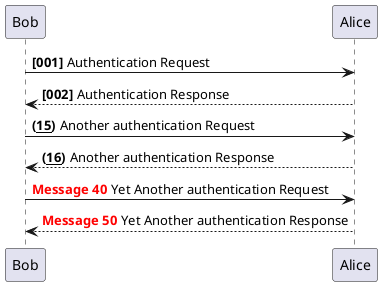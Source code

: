 @startuml
/'你可以在双引号内指定编号的格式。
  格式是由 Java 的DecimalFormat类实现的： (0 表示数字；# 也表示数字，但默认为0)。
  你也可以用 HTML 标签来制定格式'/
autonumber "<b>[000]"
Bob -> Alice: Authentication Request
Bob <-- Alice: Authentication Response

autonumber 15 "<b>(<u>##</u>)"
Bob -> Alice: Another authentication Request
Bob <-- Alice: Another authentication Response

autonumber 40 10 "<font color=red><b>Message 0"
Bob -> Alice: Yet Another authentication Request
Bob <-- Alice: Yet Another authentication Response
@enduml